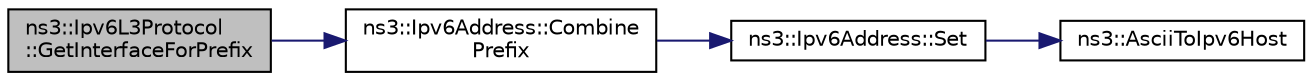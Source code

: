 digraph "ns3::Ipv6L3Protocol::GetInterfaceForPrefix"
{
  edge [fontname="Helvetica",fontsize="10",labelfontname="Helvetica",labelfontsize="10"];
  node [fontname="Helvetica",fontsize="10",shape=record];
  rankdir="LR";
  Node1 [label="ns3::Ipv6L3Protocol\l::GetInterfaceForPrefix",height=0.2,width=0.4,color="black", fillcolor="grey75", style="filled", fontcolor="black"];
  Node1 -> Node2 [color="midnightblue",fontsize="10",style="solid"];
  Node2 [label="ns3::Ipv6Address::Combine\lPrefix",height=0.2,width=0.4,color="black", fillcolor="white", style="filled",URL="$d5/de6/classns3_1_1Ipv6Address.html#a91f6e8c6a3020d592f45b8e33a79070f",tooltip="Combine this address with a prefix. "];
  Node2 -> Node3 [color="midnightblue",fontsize="10",style="solid"];
  Node3 [label="ns3::Ipv6Address::Set",height=0.2,width=0.4,color="black", fillcolor="white", style="filled",URL="$d5/de6/classns3_1_1Ipv6Address.html#aa5566a72cd0db41ef149a444977b6d7f",tooltip="Sets an Ipv6Address by parsing the input C-string. "];
  Node3 -> Node4 [color="midnightblue",fontsize="10",style="solid"];
  Node4 [label="ns3::AsciiToIpv6Host",height=0.2,width=0.4,color="black", fillcolor="white", style="filled",URL="$d7/d2e/namespacens3.html#aba8266b47e04689cbaa4d1c34e68fedf",tooltip="Convert an IPv6 C-string into a 128-bit representation. "];
}
